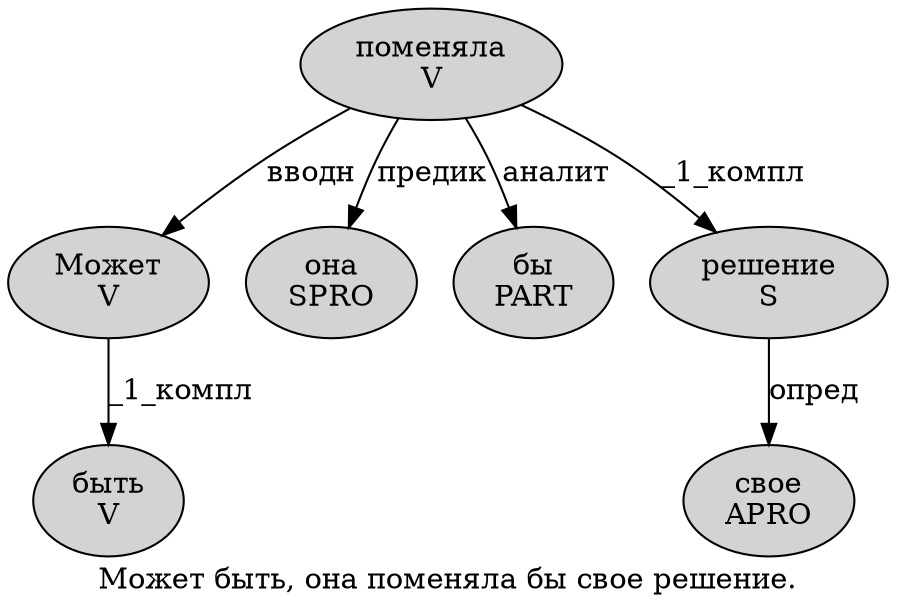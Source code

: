 digraph SENTENCE_728 {
	graph [label="Может быть, она поменяла бы свое решение."]
	node [style=filled]
		0 [label="Может
V" color="" fillcolor=lightgray penwidth=1 shape=ellipse]
		1 [label="быть
V" color="" fillcolor=lightgray penwidth=1 shape=ellipse]
		3 [label="она
SPRO" color="" fillcolor=lightgray penwidth=1 shape=ellipse]
		4 [label="поменяла
V" color="" fillcolor=lightgray penwidth=1 shape=ellipse]
		5 [label="бы
PART" color="" fillcolor=lightgray penwidth=1 shape=ellipse]
		6 [label="свое
APRO" color="" fillcolor=lightgray penwidth=1 shape=ellipse]
		7 [label="решение
S" color="" fillcolor=lightgray penwidth=1 shape=ellipse]
			0 -> 1 [label="_1_компл"]
			4 -> 0 [label="вводн"]
			4 -> 3 [label="предик"]
			4 -> 5 [label="аналит"]
			4 -> 7 [label="_1_компл"]
			7 -> 6 [label="опред"]
}